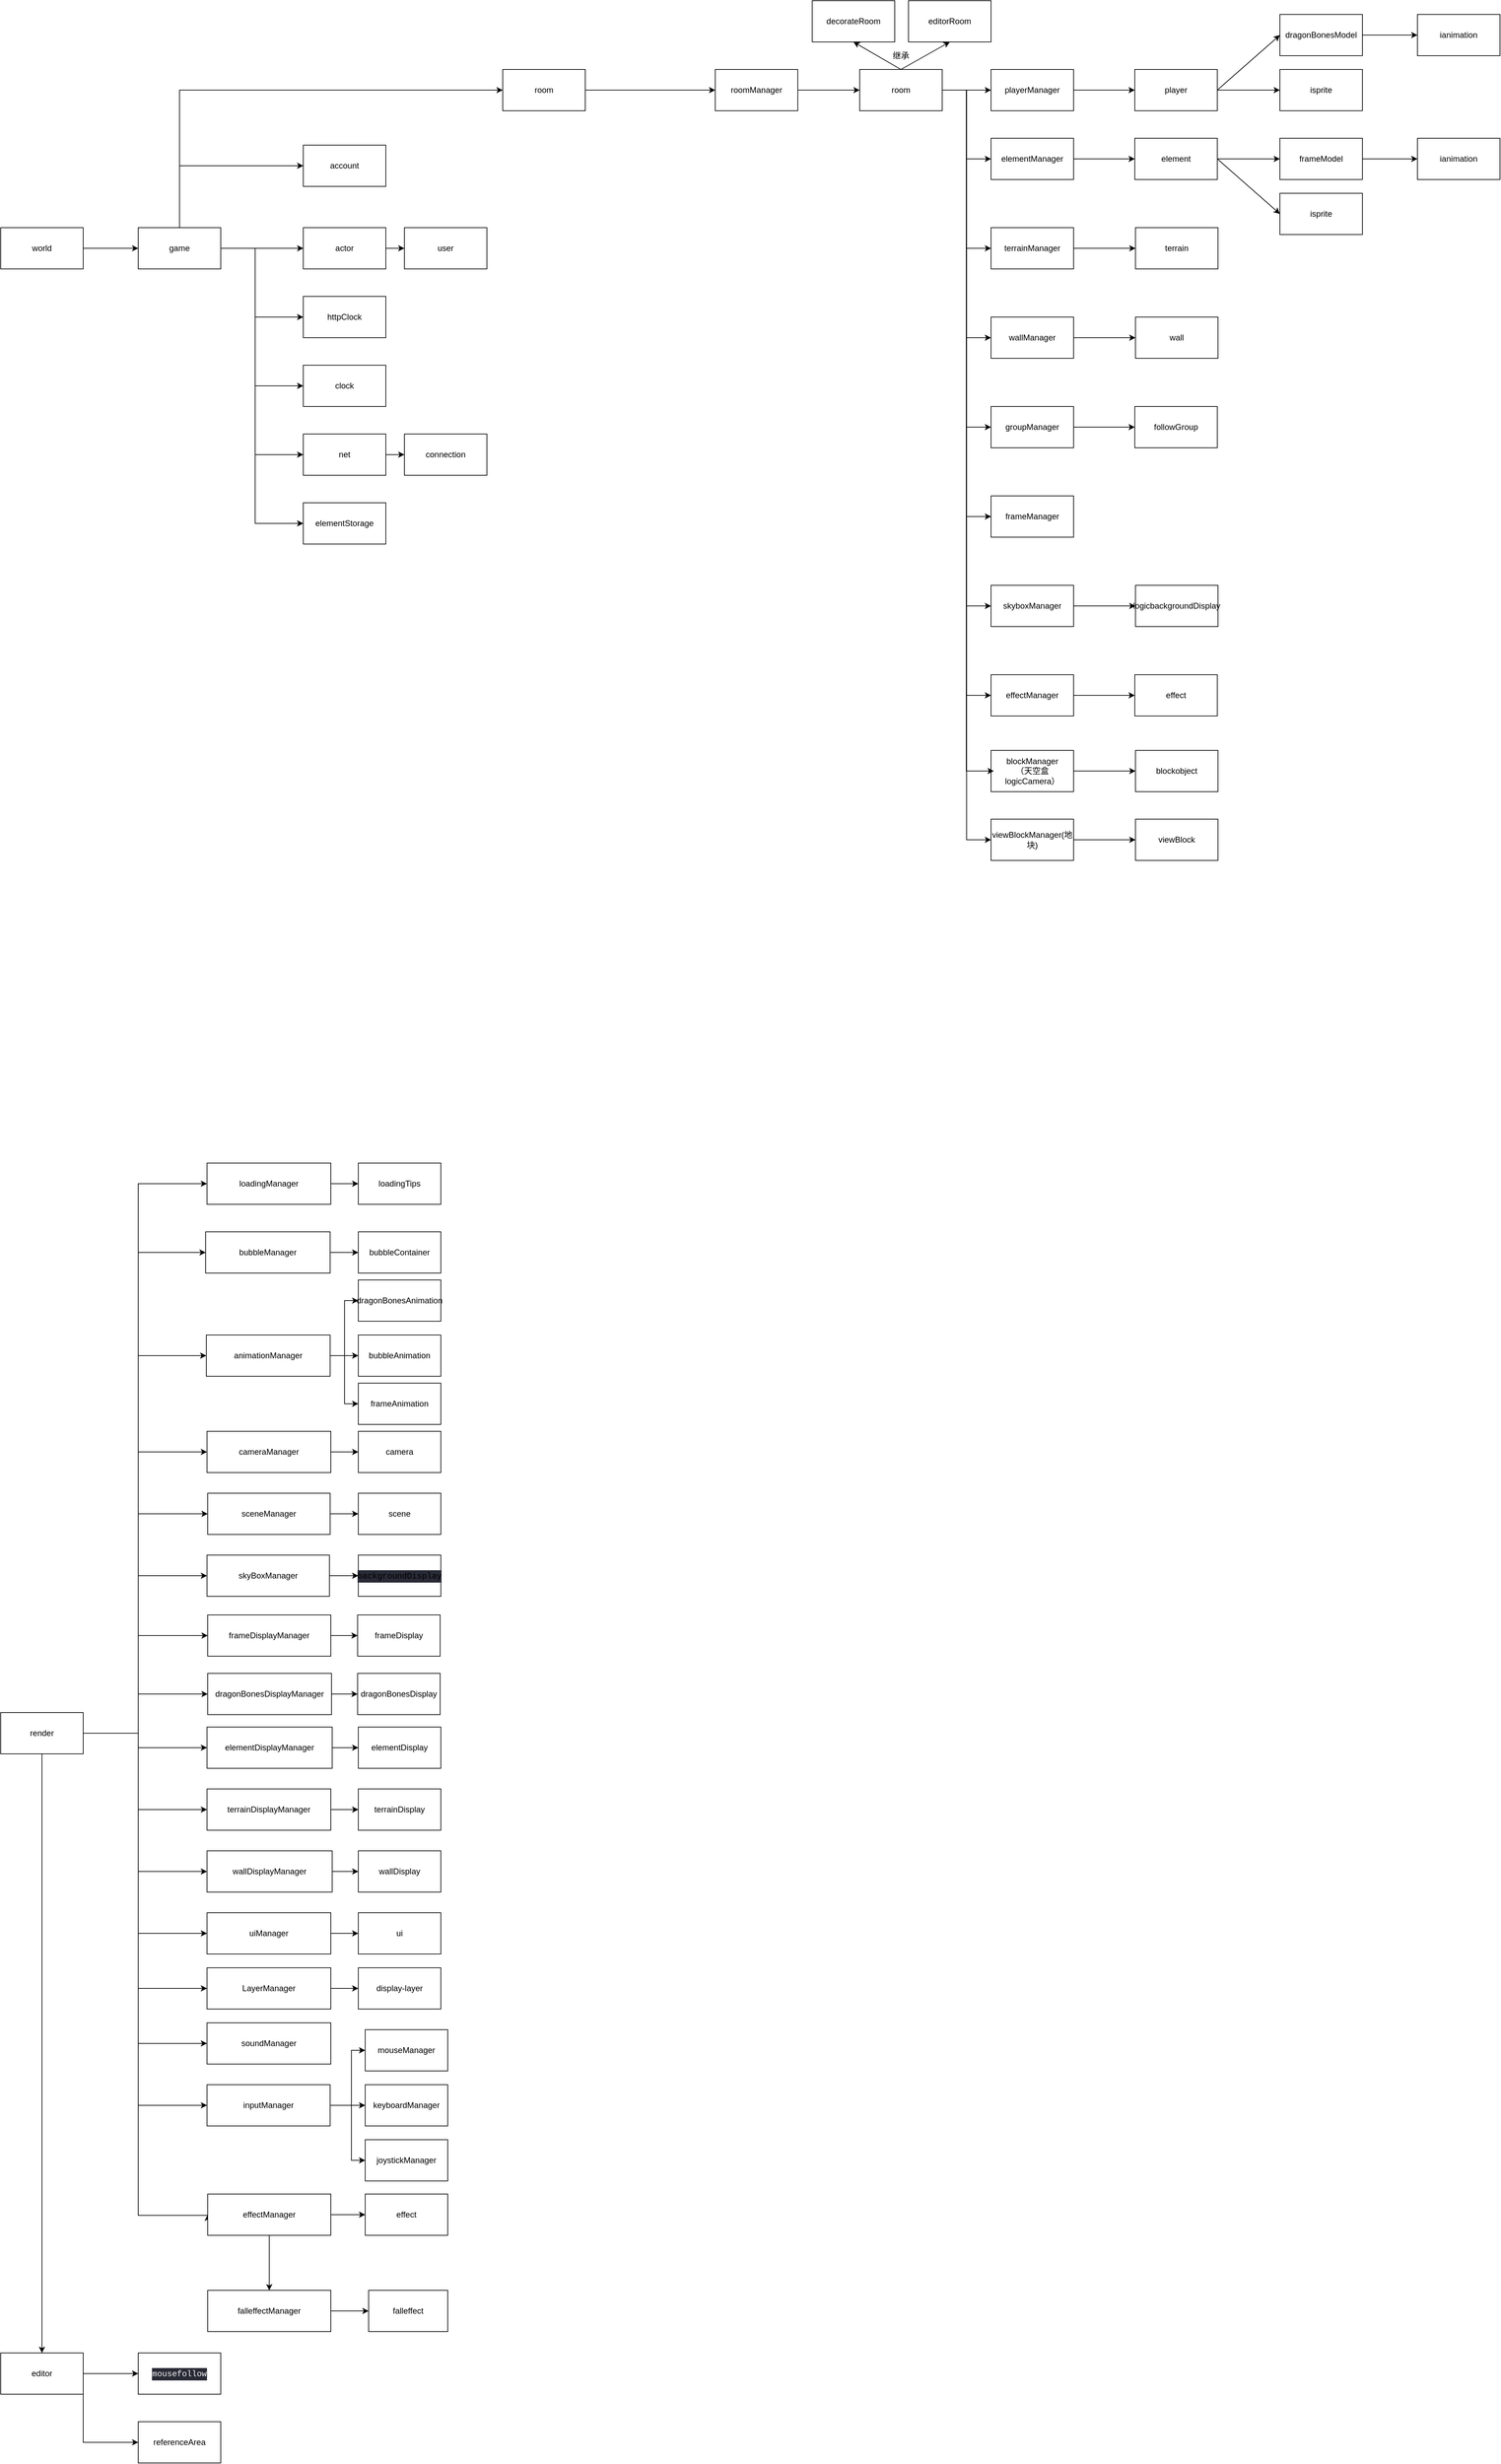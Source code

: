 <mxfile version="13.1.3">
    <diagram id="6hGFLwfOUW9BJ-s0fimq" name="Page-1">
        <mxGraphModel dx="911" dy="634" grid="1" gridSize="10" guides="1" tooltips="1" connect="1" arrows="1" fold="1" page="1" pageScale="1" pageWidth="3300" pageHeight="4681" math="0" shadow="0">
            <root>
                <mxCell id="0"/>
                <mxCell id="1" parent="0"/>
                <mxCell id="109" value="" style="edgeStyle=orthogonalEdgeStyle;rounded=0;orthogonalLoop=1;jettySize=auto;html=1;" parent="1" source="3" target="108" edge="1">
                    <mxGeometry relative="1" as="geometry">
                        <Array as="points">
                            <mxPoint x="240" y="2529"/>
                            <mxPoint x="240" y="2300"/>
                        </Array>
                    </mxGeometry>
                </mxCell>
                <mxCell id="117" value="" style="edgeStyle=orthogonalEdgeStyle;rounded=0;orthogonalLoop=1;jettySize=auto;html=1;" parent="1" source="3" target="116" edge="1">
                    <mxGeometry relative="1" as="geometry">
                        <Array as="points">
                            <mxPoint x="240" y="2529"/>
                            <mxPoint x="240" y="2210"/>
                        </Array>
                    </mxGeometry>
                </mxCell>
                <mxCell id="121" value="" style="edgeStyle=orthogonalEdgeStyle;rounded=0;orthogonalLoop=1;jettySize=auto;html=1;" parent="1" source="3" target="120" edge="1">
                    <mxGeometry relative="1" as="geometry">
                        <Array as="points">
                            <mxPoint x="240" y="2529"/>
                            <mxPoint x="240" y="2120"/>
                        </Array>
                    </mxGeometry>
                </mxCell>
                <mxCell id="125" value="" style="edgeStyle=orthogonalEdgeStyle;rounded=0;orthogonalLoop=1;jettySize=auto;html=1;" parent="1" source="3" target="124" edge="1">
                    <mxGeometry relative="1" as="geometry">
                        <Array as="points">
                            <mxPoint x="240" y="2529"/>
                            <mxPoint x="240" y="1980"/>
                        </Array>
                    </mxGeometry>
                </mxCell>
                <mxCell id="135" value="" style="edgeStyle=orthogonalEdgeStyle;rounded=0;orthogonalLoop=1;jettySize=auto;html=1;" parent="1" source="3" target="134" edge="1">
                    <mxGeometry relative="1" as="geometry">
                        <Array as="points">
                            <mxPoint x="240" y="2529"/>
                            <mxPoint x="240" y="1830"/>
                        </Array>
                    </mxGeometry>
                </mxCell>
                <mxCell id="141" value="" style="edgeStyle=orthogonalEdgeStyle;rounded=0;orthogonalLoop=1;jettySize=auto;html=1;" parent="1" source="3" target="140" edge="1">
                    <mxGeometry relative="1" as="geometry">
                        <Array as="points">
                            <mxPoint x="240" y="2529"/>
                            <mxPoint x="240" y="2550"/>
                        </Array>
                    </mxGeometry>
                </mxCell>
                <mxCell id="145" value="" style="edgeStyle=orthogonalEdgeStyle;rounded=0;orthogonalLoop=1;jettySize=auto;html=1;" parent="1" source="3" target="144" edge="1">
                    <mxGeometry relative="1" as="geometry">
                        <Array as="points">
                            <mxPoint x="240" y="2529"/>
                            <mxPoint x="240" y="2640"/>
                        </Array>
                    </mxGeometry>
                </mxCell>
                <mxCell id="149" value="" style="edgeStyle=orthogonalEdgeStyle;rounded=0;orthogonalLoop=1;jettySize=auto;html=1;entryX=0;entryY=0.5;entryDx=0;entryDy=0;" parent="1" source="3" target="77" edge="1">
                    <mxGeometry relative="1" as="geometry">
                        <mxPoint x="100" y="2419" as="targetPoint"/>
                        <Array as="points">
                            <mxPoint x="240" y="2529"/>
                            <mxPoint x="240" y="2387"/>
                        </Array>
                    </mxGeometry>
                </mxCell>
                <mxCell id="151" value="" style="edgeStyle=orthogonalEdgeStyle;rounded=0;orthogonalLoop=1;jettySize=auto;html=1;entryX=0;entryY=0.5;entryDx=0;entryDy=0;" parent="1" source="3" target="78" edge="1">
                    <mxGeometry relative="1" as="geometry">
                        <mxPoint x="100" y="2419" as="targetPoint"/>
                        <Array as="points">
                            <mxPoint x="240" y="2529"/>
                            <mxPoint x="240" y="2472"/>
                        </Array>
                    </mxGeometry>
                </mxCell>
                <mxCell id="153" value="" style="edgeStyle=orthogonalEdgeStyle;rounded=0;orthogonalLoop=1;jettySize=auto;html=1;entryX=0;entryY=0.5;entryDx=0;entryDy=0;" parent="1" source="3" target="79" edge="1">
                    <mxGeometry relative="1" as="geometry">
                        <mxPoint x="100" y="2639" as="targetPoint"/>
                        <Array as="points">
                            <mxPoint x="240" y="2529"/>
                            <mxPoint x="240" y="2820"/>
                        </Array>
                    </mxGeometry>
                </mxCell>
                <mxCell id="155" value="" style="edgeStyle=orthogonalEdgeStyle;rounded=0;orthogonalLoop=1;jettySize=auto;html=1;entryX=0;entryY=0.5;entryDx=0;entryDy=0;" parent="1" source="3" target="80" edge="1">
                    <mxGeometry relative="1" as="geometry">
                        <mxPoint x="100" y="2639" as="targetPoint"/>
                        <Array as="points">
                            <mxPoint x="240" y="2529"/>
                            <mxPoint x="240" y="2900"/>
                        </Array>
                    </mxGeometry>
                </mxCell>
                <mxCell id="157" value="" style="edgeStyle=orthogonalEdgeStyle;rounded=0;orthogonalLoop=1;jettySize=auto;html=1;entryX=0;entryY=0.5;entryDx=0;entryDy=0;" parent="1" source="3" target="104" edge="1">
                    <mxGeometry relative="1" as="geometry">
                        <mxPoint x="100" y="2639" as="targetPoint"/>
                        <Array as="points">
                            <mxPoint x="240" y="2529"/>
                            <mxPoint x="240" y="2980"/>
                        </Array>
                    </mxGeometry>
                </mxCell>
                <mxCell id="159" value="" style="edgeStyle=orthogonalEdgeStyle;rounded=0;orthogonalLoop=1;jettySize=auto;html=1;entryX=0;entryY=0.5;entryDx=0;entryDy=0;" parent="1" source="3" target="94" edge="1">
                    <mxGeometry relative="1" as="geometry">
                        <mxPoint x="290" y="3100" as="targetPoint"/>
                        <Array as="points">
                            <mxPoint x="240" y="2529"/>
                            <mxPoint x="240" y="3070"/>
                        </Array>
                    </mxGeometry>
                </mxCell>
                <mxCell id="161" value="" style="edgeStyle=orthogonalEdgeStyle;rounded=0;orthogonalLoop=1;jettySize=auto;html=1;entryX=0;entryY=0.5;entryDx=0;entryDy=0;" parent="1" source="3" target="102" edge="1">
                    <mxGeometry relative="1" as="geometry">
                        <mxPoint x="140" y="3040" as="targetPoint"/>
                        <Array as="points">
                            <mxPoint x="240" y="2529"/>
                            <mxPoint x="240" y="3230"/>
                        </Array>
                    </mxGeometry>
                </mxCell>
                <mxCell id="171" value="" style="edgeStyle=orthogonalEdgeStyle;rounded=0;orthogonalLoop=1;jettySize=auto;html=1;entryX=0;entryY=0.5;entryDx=0;entryDy=0;" parent="1" source="3" target="168" edge="1">
                    <mxGeometry relative="1" as="geometry">
                        <mxPoint x="100" y="2639" as="targetPoint"/>
                        <Array as="points">
                            <mxPoint x="240" y="2529"/>
                            <mxPoint x="240" y="2730"/>
                        </Array>
                    </mxGeometry>
                </mxCell>
                <mxCell id="173" value="" style="edgeStyle=orthogonalEdgeStyle;rounded=0;orthogonalLoop=1;jettySize=auto;html=1;" parent="1" source="3" target="172" edge="1">
                    <mxGeometry relative="1" as="geometry">
                        <Array as="points">
                            <mxPoint x="240" y="2529"/>
                            <mxPoint x="240" y="1730"/>
                        </Array>
                    </mxGeometry>
                </mxCell>
                <mxCell id="181" value="" style="edgeStyle=orthogonalEdgeStyle;rounded=0;orthogonalLoop=1;jettySize=auto;html=1;" parent="1" source="3" target="180" edge="1">
                    <mxGeometry relative="1" as="geometry"/>
                </mxCell>
                <mxCell id="3" value="render" style="rounded=0;whiteSpace=wrap;html=1;" parent="1" vertex="1">
                    <mxGeometry x="40" y="2499" width="120" height="60" as="geometry"/>
                </mxCell>
                <mxCell id="183" value="" style="edgeStyle=orthogonalEdgeStyle;rounded=0;orthogonalLoop=1;jettySize=auto;html=1;" parent="1" source="180" target="182" edge="1">
                    <mxGeometry relative="1" as="geometry"/>
                </mxCell>
                <mxCell id="185" value="" style="edgeStyle=orthogonalEdgeStyle;rounded=0;orthogonalLoop=1;jettySize=auto;html=1;" parent="1" source="180" target="184" edge="1">
                    <mxGeometry relative="1" as="geometry">
                        <Array as="points">
                            <mxPoint x="160" y="3560"/>
                        </Array>
                    </mxGeometry>
                </mxCell>
                <mxCell id="180" value="editor" style="rounded=0;whiteSpace=wrap;html=1;" parent="1" vertex="1">
                    <mxGeometry x="40" y="3430" width="120" height="60" as="geometry"/>
                </mxCell>
                <mxCell id="184" value="referenceArea" style="rounded=0;whiteSpace=wrap;html=1;" parent="1" vertex="1">
                    <mxGeometry x="240" y="3530" width="120" height="60" as="geometry"/>
                </mxCell>
                <mxCell id="182" value="&lt;div style=&quot;color: rgb(246 , 246 , 244) ; background-color: rgb(40 , 42 , 54) ; font-family: &amp;#34;menlo&amp;#34; , &amp;#34;monaco&amp;#34; , &amp;#34;courier new&amp;#34; , monospace ; line-height: 18px&quot;&gt;mousefollow&lt;/div&gt;" style="rounded=0;whiteSpace=wrap;html=1;" parent="1" vertex="1">
                    <mxGeometry x="240" y="3430" width="120" height="60" as="geometry"/>
                </mxCell>
                <mxCell id="175" value="" style="edgeStyle=orthogonalEdgeStyle;rounded=0;orthogonalLoop=1;jettySize=auto;html=1;" parent="1" source="172" target="174" edge="1">
                    <mxGeometry relative="1" as="geometry"/>
                </mxCell>
                <mxCell id="172" value="loadingManager" style="rounded=0;whiteSpace=wrap;html=1;" parent="1" vertex="1">
                    <mxGeometry x="340" y="1700" width="180" height="60" as="geometry"/>
                </mxCell>
                <mxCell id="174" value="loadingTips" style="rounded=0;whiteSpace=wrap;html=1;" parent="1" vertex="1">
                    <mxGeometry x="560" y="1700" width="120" height="60" as="geometry"/>
                </mxCell>
                <mxCell id="147" value="" style="edgeStyle=orthogonalEdgeStyle;rounded=0;orthogonalLoop=1;jettySize=auto;html=1;" parent="1" source="144" target="146" edge="1">
                    <mxGeometry relative="1" as="geometry"/>
                </mxCell>
                <mxCell id="144" value="terrainDisplayManager" style="rounded=0;whiteSpace=wrap;html=1;" parent="1" vertex="1">
                    <mxGeometry x="340" y="2610" width="180" height="60" as="geometry"/>
                </mxCell>
                <mxCell id="146" value="terrainDisplay" style="rounded=0;whiteSpace=wrap;html=1;" parent="1" vertex="1">
                    <mxGeometry x="560" y="2610" width="120" height="60" as="geometry"/>
                </mxCell>
                <mxCell id="143" value="" style="edgeStyle=orthogonalEdgeStyle;rounded=0;orthogonalLoop=1;jettySize=auto;html=1;" parent="1" source="140" target="142" edge="1">
                    <mxGeometry relative="1" as="geometry"/>
                </mxCell>
                <mxCell id="140" value="elementDisplayManager" style="rounded=0;whiteSpace=wrap;html=1;" parent="1" vertex="1">
                    <mxGeometry x="340" y="2520" width="182" height="60" as="geometry"/>
                </mxCell>
                <mxCell id="142" value="elementDisplay" style="rounded=0;whiteSpace=wrap;html=1;" parent="1" vertex="1">
                    <mxGeometry x="560" y="2520" width="120" height="60" as="geometry"/>
                </mxCell>
                <mxCell id="137" value="" style="edgeStyle=orthogonalEdgeStyle;rounded=0;orthogonalLoop=1;jettySize=auto;html=1;" parent="1" source="134" target="136" edge="1">
                    <mxGeometry relative="1" as="geometry"/>
                </mxCell>
                <mxCell id="134" value="bubbleManager" style="rounded=0;whiteSpace=wrap;html=1;" parent="1" vertex="1">
                    <mxGeometry x="338" y="1800" width="181" height="60" as="geometry"/>
                </mxCell>
                <mxCell id="136" value="bubbleContainer" style="rounded=0;whiteSpace=wrap;html=1;" parent="1" vertex="1">
                    <mxGeometry x="560" y="1800" width="120" height="60" as="geometry"/>
                </mxCell>
                <mxCell id="127" value="" style="edgeStyle=orthogonalEdgeStyle;rounded=0;orthogonalLoop=1;jettySize=auto;html=1;" parent="1" source="124" target="126" edge="1">
                    <mxGeometry relative="1" as="geometry">
                        <Array as="points">
                            <mxPoint x="540" y="1980"/>
                            <mxPoint x="540" y="1900"/>
                        </Array>
                    </mxGeometry>
                </mxCell>
                <mxCell id="131" value="" style="edgeStyle=orthogonalEdgeStyle;rounded=0;orthogonalLoop=1;jettySize=auto;html=1;" parent="1" source="124" target="130" edge="1">
                    <mxGeometry relative="1" as="geometry"/>
                </mxCell>
                <mxCell id="133" value="" style="edgeStyle=orthogonalEdgeStyle;rounded=0;orthogonalLoop=1;jettySize=auto;html=1;" parent="1" source="124" target="132" edge="1">
                    <mxGeometry relative="1" as="geometry">
                        <Array as="points">
                            <mxPoint x="540" y="1980"/>
                            <mxPoint x="540" y="2050"/>
                        </Array>
                    </mxGeometry>
                </mxCell>
                <mxCell id="124" value="animationManager" style="rounded=0;whiteSpace=wrap;html=1;" parent="1" vertex="1">
                    <mxGeometry x="339" y="1950" width="180" height="60" as="geometry"/>
                </mxCell>
                <mxCell id="132" value="frameAnimation" style="rounded=0;whiteSpace=wrap;html=1;" parent="1" vertex="1">
                    <mxGeometry x="560" y="2020" width="120" height="60" as="geometry"/>
                </mxCell>
                <mxCell id="130" value="bubbleAnimation" style="rounded=0;whiteSpace=wrap;html=1;" parent="1" vertex="1">
                    <mxGeometry x="560" y="1950" width="120" height="60" as="geometry"/>
                </mxCell>
                <mxCell id="126" value="dragonBonesAnimation" style="rounded=0;whiteSpace=wrap;html=1;" parent="1" vertex="1">
                    <mxGeometry x="560" y="1870" width="120" height="60" as="geometry"/>
                </mxCell>
                <mxCell id="123" value="" style="edgeStyle=orthogonalEdgeStyle;rounded=0;orthogonalLoop=1;jettySize=auto;html=1;" parent="1" source="120" target="122" edge="1">
                    <mxGeometry relative="1" as="geometry"/>
                </mxCell>
                <mxCell id="120" value="cameraManager" style="rounded=0;whiteSpace=wrap;html=1;" parent="1" vertex="1">
                    <mxGeometry x="340" y="2090" width="180" height="60" as="geometry"/>
                </mxCell>
                <mxCell id="122" value="camera" style="rounded=0;whiteSpace=wrap;html=1;" parent="1" vertex="1">
                    <mxGeometry x="560" y="2090" width="120" height="60" as="geometry"/>
                </mxCell>
                <mxCell id="119" value="" style="edgeStyle=orthogonalEdgeStyle;rounded=0;orthogonalLoop=1;jettySize=auto;html=1;" parent="1" source="116" target="118" edge="1">
                    <mxGeometry relative="1" as="geometry"/>
                </mxCell>
                <mxCell id="116" value="sceneManager" style="rounded=0;whiteSpace=wrap;html=1;" parent="1" vertex="1">
                    <mxGeometry x="341" y="2180" width="178" height="60" as="geometry"/>
                </mxCell>
                <mxCell id="118" value="scene" style="rounded=0;whiteSpace=wrap;html=1;" parent="1" vertex="1">
                    <mxGeometry x="560" y="2180" width="120" height="60" as="geometry"/>
                </mxCell>
                <mxCell id="111" value="" style="edgeStyle=orthogonalEdgeStyle;rounded=0;orthogonalLoop=1;jettySize=auto;html=1;" parent="1" source="108" target="110" edge="1">
                    <mxGeometry relative="1" as="geometry"/>
                </mxCell>
                <mxCell id="108" value="skyBoxManager" style="rounded=0;whiteSpace=wrap;html=1;" parent="1" vertex="1">
                    <mxGeometry x="340" y="2270" width="178" height="60" as="geometry"/>
                </mxCell>
                <mxCell id="110" value="&lt;div style=&quot;background-color: rgb(40 , 42 , 54) ; font-family: &amp;#34;menlo&amp;#34; , &amp;#34;monaco&amp;#34; , &amp;#34;courier new&amp;#34; , monospace ; line-height: 18px&quot;&gt;backgroundDisplay&lt;/div&gt;" style="rounded=0;whiteSpace=wrap;html=1;" parent="1" vertex="1">
                    <mxGeometry x="560" y="2270" width="120" height="60" as="geometry"/>
                </mxCell>
                <mxCell id="104" value="soundManager" style="rounded=0;whiteSpace=wrap;html=1;" parent="1" vertex="1">
                    <mxGeometry x="340" y="2950" width="180" height="60" as="geometry"/>
                </mxCell>
                <mxCell id="107" value="" style="edgeStyle=orthogonalEdgeStyle;rounded=0;orthogonalLoop=1;jettySize=auto;html=1;" parent="1" source="102" target="106" edge="1">
                    <mxGeometry relative="1" as="geometry"/>
                </mxCell>
                <mxCell id="177" value="" style="edgeStyle=orthogonalEdgeStyle;rounded=0;orthogonalLoop=1;jettySize=auto;html=1;" parent="1" source="102" target="176" edge="1">
                    <mxGeometry relative="1" as="geometry"/>
                </mxCell>
                <mxCell id="102" value="effectManager" style="rounded=0;whiteSpace=wrap;html=1;" parent="1" vertex="1">
                    <mxGeometry x="341" y="3199" width="179" height="60" as="geometry"/>
                </mxCell>
                <mxCell id="179" value="" style="edgeStyle=orthogonalEdgeStyle;rounded=0;orthogonalLoop=1;jettySize=auto;html=1;" parent="1" source="176" target="178" edge="1">
                    <mxGeometry relative="1" as="geometry"/>
                </mxCell>
                <mxCell id="176" value="falleffectManager" style="rounded=0;whiteSpace=wrap;html=1;" parent="1" vertex="1">
                    <mxGeometry x="341" y="3339" width="179" height="60" as="geometry"/>
                </mxCell>
                <mxCell id="178" value="falleffect" style="rounded=0;whiteSpace=wrap;html=1;" parent="1" vertex="1">
                    <mxGeometry x="575" y="3339" width="115" height="60" as="geometry"/>
                </mxCell>
                <mxCell id="106" value="effect" style="rounded=0;whiteSpace=wrap;html=1;" parent="1" vertex="1">
                    <mxGeometry x="570" y="3199" width="120" height="60" as="geometry"/>
                </mxCell>
                <mxCell id="97" value="" style="edgeStyle=orthogonalEdgeStyle;rounded=0;orthogonalLoop=1;jettySize=auto;html=1;" parent="1" source="94" target="96" edge="1">
                    <mxGeometry relative="1" as="geometry"/>
                </mxCell>
                <mxCell id="99" value="" style="edgeStyle=orthogonalEdgeStyle;rounded=0;orthogonalLoop=1;jettySize=auto;html=1;" parent="1" source="94" target="98" edge="1">
                    <mxGeometry relative="1" as="geometry">
                        <Array as="points">
                            <mxPoint x="550" y="3070"/>
                            <mxPoint x="550" y="3150"/>
                        </Array>
                    </mxGeometry>
                </mxCell>
                <mxCell id="101" value="" style="edgeStyle=orthogonalEdgeStyle;rounded=0;orthogonalLoop=1;jettySize=auto;html=1;" parent="1" source="94" target="100" edge="1">
                    <mxGeometry relative="1" as="geometry">
                        <Array as="points">
                            <mxPoint x="550" y="3070"/>
                            <mxPoint x="550" y="2990"/>
                        </Array>
                    </mxGeometry>
                </mxCell>
                <mxCell id="94" value="inputManager" style="rounded=0;whiteSpace=wrap;html=1;" parent="1" vertex="1">
                    <mxGeometry x="340" y="3040" width="179" height="60" as="geometry"/>
                </mxCell>
                <mxCell id="100" value="mouseManager" style="rounded=0;whiteSpace=wrap;html=1;" parent="1" vertex="1">
                    <mxGeometry x="570" y="2960" width="120" height="60" as="geometry"/>
                </mxCell>
                <mxCell id="98" value="joystickManager" style="rounded=0;whiteSpace=wrap;html=1;" parent="1" vertex="1">
                    <mxGeometry x="570" y="3120" width="120" height="60" as="geometry"/>
                </mxCell>
                <mxCell id="96" value="keyboardManager" style="rounded=0;whiteSpace=wrap;html=1;" parent="1" vertex="1">
                    <mxGeometry x="570" y="3040" width="120" height="60" as="geometry"/>
                </mxCell>
                <mxCell id="112" value="" style="edgeStyle=orthogonalEdgeStyle;rounded=0;orthogonalLoop=1;jettySize=auto;html=1;" parent="1" source="77" target="81" edge="1">
                    <mxGeometry relative="1" as="geometry"/>
                </mxCell>
                <mxCell id="77" value="&lt;span&gt;frameDisplayManager&lt;/span&gt;" style="rounded=0;whiteSpace=wrap;html=1;" parent="1" vertex="1">
                    <mxGeometry x="341" y="2357" width="179" height="60" as="geometry"/>
                </mxCell>
                <mxCell id="113" value="" style="edgeStyle=orthogonalEdgeStyle;rounded=0;orthogonalLoop=1;jettySize=auto;html=1;" parent="1" source="78" target="82" edge="1">
                    <mxGeometry relative="1" as="geometry"/>
                </mxCell>
                <mxCell id="78" value="&lt;span&gt;dragonBonesDisplayManager&lt;/span&gt;" style="rounded=0;whiteSpace=wrap;html=1;" parent="1" vertex="1">
                    <mxGeometry x="341" y="2442" width="180" height="60" as="geometry"/>
                </mxCell>
                <mxCell id="114" value="" style="edgeStyle=orthogonalEdgeStyle;rounded=0;orthogonalLoop=1;jettySize=auto;html=1;" parent="1" source="79" target="84" edge="1">
                    <mxGeometry relative="1" as="geometry"/>
                </mxCell>
                <mxCell id="79" value="uiManager" style="rounded=0;whiteSpace=wrap;html=1;" parent="1" vertex="1">
                    <mxGeometry x="340" y="2790" width="180" height="60" as="geometry"/>
                </mxCell>
                <mxCell id="115" value="" style="edgeStyle=orthogonalEdgeStyle;rounded=0;orthogonalLoop=1;jettySize=auto;html=1;" parent="1" source="80" target="86" edge="1">
                    <mxGeometry relative="1" as="geometry"/>
                </mxCell>
                <mxCell id="80" value="&lt;span&gt;LayerManager&lt;/span&gt;" style="rounded=0;whiteSpace=wrap;html=1;" parent="1" vertex="1">
                    <mxGeometry x="340" y="2870" width="180" height="60" as="geometry"/>
                </mxCell>
                <mxCell id="81" value="frameDisplay" style="rounded=0;whiteSpace=wrap;html=1;" parent="1" vertex="1">
                    <mxGeometry x="559" y="2357" width="120" height="60" as="geometry"/>
                </mxCell>
                <mxCell id="82" value="dragonBonesDisplay" style="rounded=0;whiteSpace=wrap;html=1;" parent="1" vertex="1">
                    <mxGeometry x="559" y="2442" width="120" height="60" as="geometry"/>
                </mxCell>
                <mxCell id="84" value="ui" style="rounded=0;whiteSpace=wrap;html=1;" parent="1" vertex="1">
                    <mxGeometry x="560" y="2790" width="120" height="60" as="geometry"/>
                </mxCell>
                <mxCell id="86" value="display-layer" style="rounded=0;whiteSpace=wrap;html=1;" parent="1" vertex="1">
                    <mxGeometry x="560" y="2870" width="120" height="60" as="geometry"/>
                </mxCell>
                <mxCell id="91" value="" style="edgeStyle=orthogonalEdgeStyle;rounded=0;orthogonalLoop=1;jettySize=auto;html=1;" parent="1" source="89" target="90" edge="1">
                    <mxGeometry relative="1" as="geometry"/>
                </mxCell>
                <mxCell id="89" value="world" style="rounded=0;whiteSpace=wrap;html=1;" parent="1" vertex="1">
                    <mxGeometry x="40" y="340" width="120" height="60" as="geometry"/>
                </mxCell>
                <mxCell id="193" value="" style="edgeStyle=orthogonalEdgeStyle;rounded=0;orthogonalLoop=1;jettySize=auto;html=1;" parent="1" source="90" target="192" edge="1">
                    <mxGeometry relative="1" as="geometry">
                        <Array as="points">
                            <mxPoint x="300" y="140"/>
                        </Array>
                    </mxGeometry>
                </mxCell>
                <mxCell id="221" value="" style="edgeStyle=orthogonalEdgeStyle;rounded=0;orthogonalLoop=1;jettySize=auto;html=1;" parent="1" source="90" target="220" edge="1">
                    <mxGeometry relative="1" as="geometry">
                        <Array as="points">
                            <mxPoint x="300" y="250"/>
                        </Array>
                    </mxGeometry>
                </mxCell>
                <mxCell id="225" value="" style="edgeStyle=orthogonalEdgeStyle;rounded=0;orthogonalLoop=1;jettySize=auto;html=1;" parent="1" source="90" target="224" edge="1">
                    <mxGeometry relative="1" as="geometry">
                        <Array as="points">
                            <mxPoint x="398" y="370"/>
                        </Array>
                    </mxGeometry>
                </mxCell>
                <mxCell id="229" value="" style="edgeStyle=orthogonalEdgeStyle;rounded=0;orthogonalLoop=1;jettySize=auto;html=1;" parent="1" source="90" target="228" edge="1">
                    <mxGeometry relative="1" as="geometry">
                        <Array as="points">
                            <mxPoint x="410" y="370"/>
                            <mxPoint x="410" y="570"/>
                        </Array>
                    </mxGeometry>
                </mxCell>
                <mxCell id="233" value="" style="edgeStyle=orthogonalEdgeStyle;rounded=0;orthogonalLoop=1;jettySize=auto;html=1;" parent="1" source="90" target="232" edge="1">
                    <mxGeometry relative="1" as="geometry">
                        <Array as="points">
                            <mxPoint x="410" y="370"/>
                            <mxPoint x="410" y="470"/>
                        </Array>
                    </mxGeometry>
                </mxCell>
                <mxCell id="235" value="" style="edgeStyle=orthogonalEdgeStyle;rounded=0;orthogonalLoop=1;jettySize=auto;html=1;" parent="1" source="90" target="234" edge="1">
                    <mxGeometry relative="1" as="geometry">
                        <Array as="points">
                            <mxPoint x="410" y="370"/>
                            <mxPoint x="410" y="670"/>
                        </Array>
                    </mxGeometry>
                </mxCell>
                <mxCell id="286" value="" style="edgeStyle=orthogonalEdgeStyle;rounded=0;orthogonalLoop=1;jettySize=auto;html=1;" edge="1" parent="1" source="90" target="285">
                    <mxGeometry relative="1" as="geometry">
                        <Array as="points">
                            <mxPoint x="410" y="370"/>
                            <mxPoint x="410" y="770"/>
                        </Array>
                    </mxGeometry>
                </mxCell>
                <mxCell id="90" value="game" style="rounded=0;whiteSpace=wrap;html=1;" parent="1" vertex="1">
                    <mxGeometry x="240" y="340" width="120" height="60" as="geometry"/>
                </mxCell>
                <mxCell id="285" value="elementStorage" style="rounded=0;whiteSpace=wrap;html=1;" vertex="1" parent="1">
                    <mxGeometry x="480" y="740" width="120" height="60" as="geometry"/>
                </mxCell>
                <mxCell id="237" value="" style="edgeStyle=orthogonalEdgeStyle;rounded=0;orthogonalLoop=1;jettySize=auto;html=1;" parent="1" source="234" target="236" edge="1">
                    <mxGeometry relative="1" as="geometry"/>
                </mxCell>
                <mxCell id="234" value="net" style="rounded=0;whiteSpace=wrap;html=1;" parent="1" vertex="1">
                    <mxGeometry x="480" y="640" width="120" height="60" as="geometry"/>
                </mxCell>
                <mxCell id="236" value="connection" style="rounded=0;whiteSpace=wrap;html=1;" parent="1" vertex="1">
                    <mxGeometry x="627" y="640" width="120" height="60" as="geometry"/>
                </mxCell>
                <mxCell id="232" value="httpClock" style="rounded=0;whiteSpace=wrap;html=1;" parent="1" vertex="1">
                    <mxGeometry x="480" y="440" width="120" height="60" as="geometry"/>
                </mxCell>
                <mxCell id="228" value="clock" style="rounded=0;whiteSpace=wrap;html=1;" parent="1" vertex="1">
                    <mxGeometry x="480" y="540" width="120" height="60" as="geometry"/>
                </mxCell>
                <mxCell id="227" value="" style="edgeStyle=orthogonalEdgeStyle;rounded=0;orthogonalLoop=1;jettySize=auto;html=1;" parent="1" source="224" target="226" edge="1">
                    <mxGeometry relative="1" as="geometry"/>
                </mxCell>
                <mxCell id="224" value="actor" style="rounded=0;whiteSpace=wrap;html=1;" parent="1" vertex="1">
                    <mxGeometry x="480" y="340" width="120" height="60" as="geometry"/>
                </mxCell>
                <mxCell id="226" value="user" style="rounded=0;whiteSpace=wrap;html=1;" parent="1" vertex="1">
                    <mxGeometry x="627" y="340" width="120" height="60" as="geometry"/>
                </mxCell>
                <mxCell id="220" value="account" style="rounded=0;whiteSpace=wrap;html=1;" parent="1" vertex="1">
                    <mxGeometry x="480" y="220" width="120" height="60" as="geometry"/>
                </mxCell>
                <mxCell id="194" value="" style="edgeStyle=orthogonalEdgeStyle;rounded=0;orthogonalLoop=1;jettySize=auto;html=1;" parent="1" source="192" target="92" edge="1">
                    <mxGeometry relative="1" as="geometry"/>
                </mxCell>
                <mxCell id="192" value="room" style="rounded=0;whiteSpace=wrap;html=1;" parent="1" vertex="1">
                    <mxGeometry x="770" y="110" width="120" height="60" as="geometry"/>
                </mxCell>
                <mxCell id="276" value="" style="edgeStyle=orthogonalEdgeStyle;rounded=0;orthogonalLoop=1;jettySize=auto;html=1;" parent="1" source="248" target="275" edge="1">
                    <mxGeometry relative="1" as="geometry"/>
                </mxCell>
                <mxCell id="248" value="effectManager" style="rounded=0;whiteSpace=wrap;html=1;" parent="1" vertex="1">
                    <mxGeometry x="1480" y="990" width="120" height="60" as="geometry"/>
                </mxCell>
                <mxCell id="275" value="effect" style="rounded=0;whiteSpace=wrap;html=1;" parent="1" vertex="1">
                    <mxGeometry x="1689" y="990" width="120" height="60" as="geometry"/>
                </mxCell>
                <mxCell id="274" value="" style="edgeStyle=orthogonalEdgeStyle;rounded=0;orthogonalLoop=1;jettySize=auto;html=1;" parent="1" source="246" target="273" edge="1">
                    <mxGeometry relative="1" as="geometry"/>
                </mxCell>
                <mxCell id="246" value="skyboxManager" style="rounded=0;whiteSpace=wrap;html=1;" parent="1" vertex="1">
                    <mxGeometry x="1480" y="860" width="120" height="60" as="geometry"/>
                </mxCell>
                <mxCell id="273" value="logicbackgroundDisplay" style="rounded=0;whiteSpace=wrap;html=1;" parent="1" vertex="1">
                    <mxGeometry x="1690" y="860" width="120" height="60" as="geometry"/>
                </mxCell>
                <mxCell id="244" value="frameManager" style="rounded=0;whiteSpace=wrap;html=1;" parent="1" vertex="1">
                    <mxGeometry x="1480" y="730" width="120" height="60" as="geometry"/>
                </mxCell>
                <mxCell id="278" value="" style="edgeStyle=orthogonalEdgeStyle;rounded=0;orthogonalLoop=1;jettySize=auto;html=1;" parent="1" source="242" target="277" edge="1">
                    <mxGeometry relative="1" as="geometry"/>
                </mxCell>
                <mxCell id="242" value="groupManager" style="rounded=0;whiteSpace=wrap;html=1;" parent="1" vertex="1">
                    <mxGeometry x="1480" y="600" width="120" height="60" as="geometry"/>
                </mxCell>
                <mxCell id="277" value="followGroup" style="rounded=0;whiteSpace=wrap;html=1;" parent="1" vertex="1">
                    <mxGeometry x="1689" y="600" width="120" height="60" as="geometry"/>
                </mxCell>
                <mxCell id="253" value="" style="edgeStyle=orthogonalEdgeStyle;rounded=0;orthogonalLoop=1;jettySize=auto;html=1;" parent="1" source="240" target="252" edge="1">
                    <mxGeometry relative="1" as="geometry"/>
                </mxCell>
                <mxCell id="240" value="wallManager" style="rounded=0;whiteSpace=wrap;html=1;" parent="1" vertex="1">
                    <mxGeometry x="1480" y="470" width="120" height="60" as="geometry"/>
                </mxCell>
                <mxCell id="252" value="wall" style="rounded=0;whiteSpace=wrap;html=1;" parent="1" vertex="1">
                    <mxGeometry x="1690" y="470" width="120" height="60" as="geometry"/>
                </mxCell>
                <mxCell id="251" value="" style="edgeStyle=orthogonalEdgeStyle;rounded=0;orthogonalLoop=1;jettySize=auto;html=1;" parent="1" source="238" target="250" edge="1">
                    <mxGeometry relative="1" as="geometry"/>
                </mxCell>
                <mxCell id="238" value="terrainManager" style="rounded=0;whiteSpace=wrap;html=1;" parent="1" vertex="1">
                    <mxGeometry x="1480" y="340" width="120" height="60" as="geometry"/>
                </mxCell>
                <mxCell id="250" value="terrain" style="rounded=0;whiteSpace=wrap;html=1;" parent="1" vertex="1">
                    <mxGeometry x="1690" y="340" width="120" height="60" as="geometry"/>
                </mxCell>
                <mxCell id="219" value="" style="edgeStyle=orthogonalEdgeStyle;rounded=0;orthogonalLoop=1;jettySize=auto;html=1;" parent="1" source="216" target="218" edge="1">
                    <mxGeometry relative="1" as="geometry"/>
                </mxCell>
                <mxCell id="216" value="blockManager&lt;br&gt;（天空盒logicCamera）" style="rounded=0;whiteSpace=wrap;html=1;" parent="1" vertex="1">
                    <mxGeometry x="1480" y="1100" width="120" height="60" as="geometry"/>
                </mxCell>
                <mxCell id="290" value="" style="edgeStyle=orthogonalEdgeStyle;rounded=0;orthogonalLoop=1;jettySize=auto;html=1;" edge="1" parent="1" source="287" target="289">
                    <mxGeometry relative="1" as="geometry"/>
                </mxCell>
                <mxCell id="287" value="viewBlockManager(地块)" style="rounded=0;whiteSpace=wrap;html=1;" vertex="1" parent="1">
                    <mxGeometry x="1480" y="1200" width="120" height="60" as="geometry"/>
                </mxCell>
                <mxCell id="289" value="viewBlock" style="rounded=0;whiteSpace=wrap;html=1;" vertex="1" parent="1">
                    <mxGeometry x="1690" y="1200" width="120" height="60" as="geometry"/>
                </mxCell>
                <mxCell id="218" value="blockobject" style="rounded=0;whiteSpace=wrap;html=1;" parent="1" vertex="1">
                    <mxGeometry x="1690" y="1100" width="120" height="60" as="geometry"/>
                </mxCell>
                <mxCell id="198" value="" style="edgeStyle=orthogonalEdgeStyle;rounded=0;orthogonalLoop=1;jettySize=auto;html=1;" parent="1" source="195" target="197" edge="1">
                    <mxGeometry relative="1" as="geometry"/>
                </mxCell>
                <mxCell id="195" value="playerManager" style="rounded=0;whiteSpace=wrap;html=1;" parent="1" vertex="1">
                    <mxGeometry x="1480" y="110" width="120" height="60" as="geometry"/>
                </mxCell>
                <mxCell id="204" value="" style="edgeStyle=orthogonalEdgeStyle;rounded=0;orthogonalLoop=1;jettySize=auto;html=1;" parent="1" source="199" target="203" edge="1">
                    <mxGeometry relative="1" as="geometry"/>
                </mxCell>
                <mxCell id="199" value="elementManager" style="rounded=0;whiteSpace=wrap;html=1;" parent="1" vertex="1">
                    <mxGeometry x="1480" y="210" width="120" height="60" as="geometry"/>
                </mxCell>
                <mxCell id="208" value="" style="edgeStyle=orthogonalEdgeStyle;rounded=0;orthogonalLoop=1;jettySize=auto;html=1;" parent="1" source="203" target="207" edge="1">
                    <mxGeometry relative="1" as="geometry"/>
                </mxCell>
                <mxCell id="203" value="element" style="rounded=0;whiteSpace=wrap;html=1;" parent="1" vertex="1">
                    <mxGeometry x="1689" y="210" width="120" height="60" as="geometry"/>
                </mxCell>
                <mxCell id="281" value="" style="edgeStyle=orthogonalEdgeStyle;rounded=0;orthogonalLoop=1;jettySize=auto;html=1;" parent="1" source="207" target="280" edge="1">
                    <mxGeometry relative="1" as="geometry"/>
                </mxCell>
                <mxCell id="207" value="frameModel" style="rounded=0;whiteSpace=wrap;html=1;" parent="1" vertex="1">
                    <mxGeometry x="1900" y="210" width="120" height="60" as="geometry"/>
                </mxCell>
                <mxCell id="280" value="ianimation" style="rounded=0;whiteSpace=wrap;html=1;" parent="1" vertex="1">
                    <mxGeometry x="2100" y="210" width="120" height="60" as="geometry"/>
                </mxCell>
                <mxCell id="212" value="" style="edgeStyle=orthogonalEdgeStyle;rounded=0;orthogonalLoop=1;jettySize=auto;html=1;" parent="1" source="197" target="211" edge="1">
                    <mxGeometry relative="1" as="geometry"/>
                </mxCell>
                <mxCell id="197" value="player" style="rounded=0;whiteSpace=wrap;html=1;" parent="1" vertex="1">
                    <mxGeometry x="1689" y="110" width="120" height="60" as="geometry"/>
                </mxCell>
                <mxCell id="211" value="isprite" style="rounded=0;whiteSpace=wrap;html=1;" parent="1" vertex="1">
                    <mxGeometry x="1900" y="110" width="120" height="60" as="geometry"/>
                </mxCell>
                <mxCell id="283" value="" style="edgeStyle=orthogonalEdgeStyle;rounded=0;orthogonalLoop=1;jettySize=auto;html=1;" parent="1" source="205" target="282" edge="1">
                    <mxGeometry relative="1" as="geometry"/>
                </mxCell>
                <mxCell id="205" value="dragonBonesModel" style="rounded=0;whiteSpace=wrap;html=1;" parent="1" vertex="1">
                    <mxGeometry x="1900" y="30" width="120" height="60" as="geometry"/>
                </mxCell>
                <mxCell id="282" value="ianimation" style="rounded=0;whiteSpace=wrap;html=1;" parent="1" vertex="1">
                    <mxGeometry x="2100" y="30" width="120" height="60" as="geometry"/>
                </mxCell>
                <mxCell id="187" value="" style="edgeStyle=orthogonalEdgeStyle;rounded=0;orthogonalLoop=1;jettySize=auto;html=1;" parent="1" source="92" target="186" edge="1">
                    <mxGeometry relative="1" as="geometry">
                        <Array as="points">
                            <mxPoint x="1159" y="150"/>
                        </Array>
                    </mxGeometry>
                </mxCell>
                <mxCell id="92" value="roomManager" style="rounded=0;whiteSpace=wrap;html=1;" parent="1" vertex="1">
                    <mxGeometry x="1079" y="110" width="120" height="60" as="geometry"/>
                </mxCell>
                <mxCell id="190" value="editorRoom" style="rounded=0;whiteSpace=wrap;html=1;" parent="1" vertex="1">
                    <mxGeometry x="1360" y="10" width="120" height="60" as="geometry"/>
                </mxCell>
                <mxCell id="188" value="decorateRoom" style="rounded=0;whiteSpace=wrap;html=1;" parent="1" vertex="1">
                    <mxGeometry x="1220" y="10" width="120" height="60" as="geometry"/>
                </mxCell>
                <mxCell id="258" value="" style="edgeStyle=orthogonalEdgeStyle;rounded=0;orthogonalLoop=1;jettySize=auto;html=1;" parent="1" source="186" target="195" edge="1">
                    <mxGeometry relative="1" as="geometry"/>
                </mxCell>
                <mxCell id="260" value="" style="edgeStyle=orthogonalEdgeStyle;rounded=0;orthogonalLoop=1;jettySize=auto;html=1;entryX=0;entryY=0.5;entryDx=0;entryDy=0;" parent="1" source="186" target="199" edge="1">
                    <mxGeometry relative="1" as="geometry">
                        <mxPoint x="1349" y="250" as="targetPoint"/>
                    </mxGeometry>
                </mxCell>
                <mxCell id="262" value="" style="edgeStyle=orthogonalEdgeStyle;rounded=0;orthogonalLoop=1;jettySize=auto;html=1;entryX=0;entryY=0.5;entryDx=0;entryDy=0;" parent="1" source="186" target="238" edge="1">
                    <mxGeometry relative="1" as="geometry">
                        <mxPoint x="1349" y="250" as="targetPoint"/>
                    </mxGeometry>
                </mxCell>
                <mxCell id="264" value="" style="edgeStyle=orthogonalEdgeStyle;rounded=0;orthogonalLoop=1;jettySize=auto;html=1;entryX=0;entryY=0.5;entryDx=0;entryDy=0;" parent="1" source="186" target="240" edge="1">
                    <mxGeometry relative="1" as="geometry">
                        <mxPoint x="1349" y="250" as="targetPoint"/>
                    </mxGeometry>
                </mxCell>
                <mxCell id="266" value="" style="edgeStyle=orthogonalEdgeStyle;rounded=0;orthogonalLoop=1;jettySize=auto;html=1;entryX=0;entryY=0.5;entryDx=0;entryDy=0;" parent="1" source="186" target="242" edge="1">
                    <mxGeometry relative="1" as="geometry">
                        <mxPoint x="1349" y="250" as="targetPoint"/>
                    </mxGeometry>
                </mxCell>
                <mxCell id="268" value="" style="edgeStyle=orthogonalEdgeStyle;rounded=0;orthogonalLoop=1;jettySize=auto;html=1;entryX=0;entryY=0.5;entryDx=0;entryDy=0;" parent="1" source="186" target="244" edge="1">
                    <mxGeometry relative="1" as="geometry">
                        <mxPoint x="1440" y="680" as="targetPoint"/>
                    </mxGeometry>
                </mxCell>
                <mxCell id="270" value="" style="edgeStyle=orthogonalEdgeStyle;rounded=0;orthogonalLoop=1;jettySize=auto;html=1;entryX=0;entryY=0.5;entryDx=0;entryDy=0;" parent="1" source="186" target="246" edge="1">
                    <mxGeometry relative="1" as="geometry">
                        <mxPoint x="1420" y="810" as="targetPoint"/>
                    </mxGeometry>
                </mxCell>
                <mxCell id="272" value="" style="edgeStyle=orthogonalEdgeStyle;rounded=0;orthogonalLoop=1;jettySize=auto;html=1;entryX=0;entryY=0.5;entryDx=0;entryDy=0;" parent="1" source="186" target="248" edge="1">
                    <mxGeometry relative="1" as="geometry">
                        <mxPoint x="1420" y="900" as="targetPoint"/>
                    </mxGeometry>
                </mxCell>
                <mxCell id="292" value="" style="edgeStyle=orthogonalEdgeStyle;rounded=0;orthogonalLoop=1;jettySize=auto;html=1;entryX=0;entryY=0.5;entryDx=0;entryDy=0;" edge="1" parent="1" source="186" target="287">
                    <mxGeometry relative="1" as="geometry">
                        <mxPoint x="1350" y="1030" as="targetPoint"/>
                    </mxGeometry>
                </mxCell>
                <mxCell id="186" value="room" style="rounded=0;whiteSpace=wrap;html=1;" parent="1" vertex="1">
                    <mxGeometry x="1289" y="110" width="120" height="60" as="geometry"/>
                </mxCell>
                <mxCell id="167" value="" style="edgeStyle=orthogonalEdgeStyle;rounded=0;orthogonalLoop=1;jettySize=auto;html=1;" parent="1" source="168" target="169" edge="1">
                    <mxGeometry relative="1" as="geometry"/>
                </mxCell>
                <mxCell id="168" value="wallDisplayManager" style="rounded=0;whiteSpace=wrap;html=1;" parent="1" vertex="1">
                    <mxGeometry x="340" y="2700" width="182" height="60" as="geometry"/>
                </mxCell>
                <mxCell id="169" value="wallDisplay" style="rounded=0;whiteSpace=wrap;html=1;" parent="1" vertex="1">
                    <mxGeometry x="560" y="2700" width="120" height="60" as="geometry"/>
                </mxCell>
                <mxCell id="213" value="" style="endArrow=classic;html=1;exitX=1;exitY=0.5;exitDx=0;exitDy=0;entryX=0;entryY=0.5;entryDx=0;entryDy=0;" parent="1" source="197" target="205" edge="1">
                    <mxGeometry width="50" height="50" relative="1" as="geometry">
                        <mxPoint x="1520" y="190" as="sourcePoint"/>
                        <mxPoint x="1570" y="140" as="targetPoint"/>
                    </mxGeometry>
                </mxCell>
                <mxCell id="214" value="isprite" style="rounded=0;whiteSpace=wrap;html=1;" parent="1" vertex="1">
                    <mxGeometry x="1900" y="290" width="120" height="60" as="geometry"/>
                </mxCell>
                <mxCell id="215" value="" style="endArrow=classic;html=1;entryX=0;entryY=0.5;entryDx=0;entryDy=0;exitX=1;exitY=0.5;exitDx=0;exitDy=0;" parent="1" source="203" target="214" edge="1">
                    <mxGeometry width="50" height="50" relative="1" as="geometry">
                        <mxPoint x="1520" y="190" as="sourcePoint"/>
                        <mxPoint x="1570" y="140" as="targetPoint"/>
                    </mxGeometry>
                </mxCell>
                <mxCell id="256" value="" style="endArrow=classic;html=1;entryX=0.5;entryY=1;entryDx=0;entryDy=0;exitX=0.5;exitY=0;exitDx=0;exitDy=0;" parent="1" source="186" target="188" edge="1">
                    <mxGeometry width="50" height="50" relative="1" as="geometry">
                        <mxPoint x="1500" y="250" as="sourcePoint"/>
                        <mxPoint x="1550" y="200" as="targetPoint"/>
                    </mxGeometry>
                </mxCell>
                <mxCell id="257" value="" style="endArrow=classic;html=1;entryX=0.5;entryY=1;entryDx=0;entryDy=0;exitX=0.5;exitY=0;exitDx=0;exitDy=0;" parent="1" source="186" target="190" edge="1">
                    <mxGeometry width="50" height="50" relative="1" as="geometry">
                        <mxPoint x="1500" y="250" as="sourcePoint"/>
                        <mxPoint x="1550" y="200" as="targetPoint"/>
                    </mxGeometry>
                </mxCell>
                <mxCell id="279" value="继承" style="text;html=1;strokeColor=none;fillColor=none;align=center;verticalAlign=middle;whiteSpace=wrap;rounded=0;" parent="1" vertex="1">
                    <mxGeometry x="1329" y="80" width="40" height="20" as="geometry"/>
                </mxCell>
                <mxCell id="284" value="" style="edgeStyle=orthogonalEdgeStyle;rounded=0;orthogonalLoop=1;jettySize=auto;html=1;entryX=0;entryY=0.5;entryDx=0;entryDy=0;exitX=1;exitY=0.5;exitDx=0;exitDy=0;" parent="1" edge="1">
                    <mxGeometry relative="1" as="geometry">
                        <mxPoint x="1484" y="1130" as="targetPoint"/>
                        <mxPoint x="1413" y="140" as="sourcePoint"/>
                        <Array as="points">
                            <mxPoint x="1444" y="140"/>
                            <mxPoint x="1444" y="1130"/>
                        </Array>
                    </mxGeometry>
                </mxCell>
            </root>
        </mxGraphModel>
    </diagram>
</mxfile>